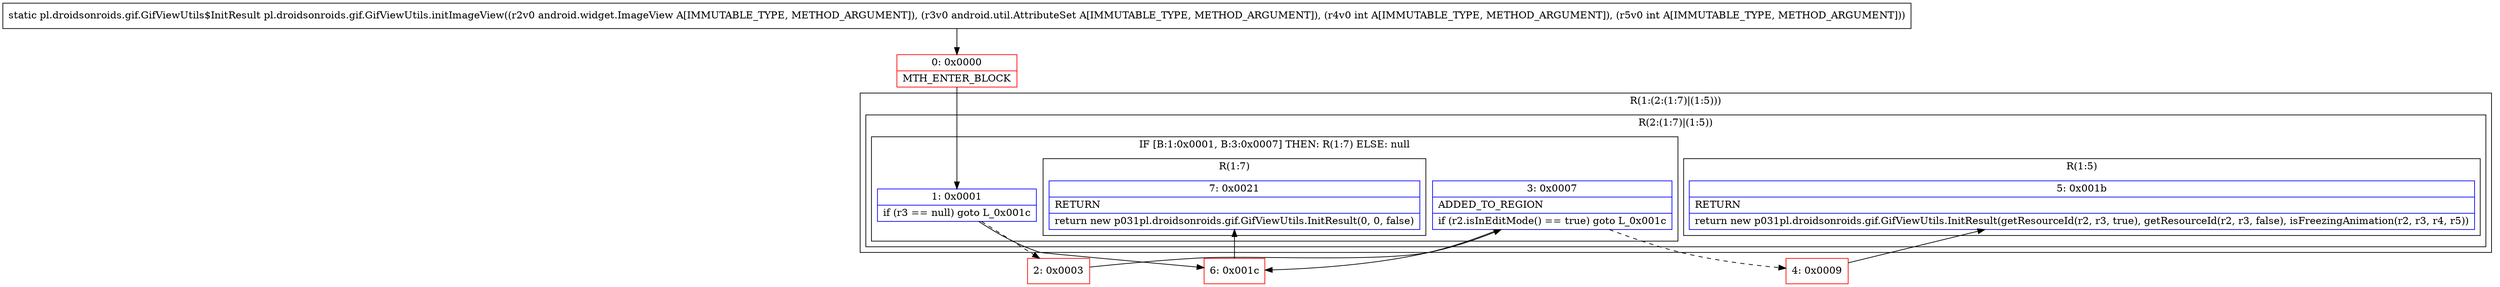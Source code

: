 digraph "CFG forpl.droidsonroids.gif.GifViewUtils.initImageView(Landroid\/widget\/ImageView;Landroid\/util\/AttributeSet;II)Lpl\/droidsonroids\/gif\/GifViewUtils$InitResult;" {
subgraph cluster_Region_401888604 {
label = "R(1:(2:(1:7)|(1:5)))";
node [shape=record,color=blue];
subgraph cluster_Region_1277116131 {
label = "R(2:(1:7)|(1:5))";
node [shape=record,color=blue];
subgraph cluster_IfRegion_1500023505 {
label = "IF [B:1:0x0001, B:3:0x0007] THEN: R(1:7) ELSE: null";
node [shape=record,color=blue];
Node_1 [shape=record,label="{1\:\ 0x0001|if (r3 == null) goto L_0x001c\l}"];
Node_3 [shape=record,label="{3\:\ 0x0007|ADDED_TO_REGION\l|if (r2.isInEditMode() == true) goto L_0x001c\l}"];
subgraph cluster_Region_1473063758 {
label = "R(1:7)";
node [shape=record,color=blue];
Node_7 [shape=record,label="{7\:\ 0x0021|RETURN\l|return new p031pl.droidsonroids.gif.GifViewUtils.InitResult(0, 0, false)\l}"];
}
}
subgraph cluster_Region_1655097950 {
label = "R(1:5)";
node [shape=record,color=blue];
Node_5 [shape=record,label="{5\:\ 0x001b|RETURN\l|return new p031pl.droidsonroids.gif.GifViewUtils.InitResult(getResourceId(r2, r3, true), getResourceId(r2, r3, false), isFreezingAnimation(r2, r3, r4, r5))\l}"];
}
}
}
Node_0 [shape=record,color=red,label="{0\:\ 0x0000|MTH_ENTER_BLOCK\l}"];
Node_2 [shape=record,color=red,label="{2\:\ 0x0003}"];
Node_4 [shape=record,color=red,label="{4\:\ 0x0009}"];
Node_6 [shape=record,color=red,label="{6\:\ 0x001c}"];
MethodNode[shape=record,label="{static pl.droidsonroids.gif.GifViewUtils$InitResult pl.droidsonroids.gif.GifViewUtils.initImageView((r2v0 android.widget.ImageView A[IMMUTABLE_TYPE, METHOD_ARGUMENT]), (r3v0 android.util.AttributeSet A[IMMUTABLE_TYPE, METHOD_ARGUMENT]), (r4v0 int A[IMMUTABLE_TYPE, METHOD_ARGUMENT]), (r5v0 int A[IMMUTABLE_TYPE, METHOD_ARGUMENT])) }"];
MethodNode -> Node_0;
Node_1 -> Node_2[style=dashed];
Node_1 -> Node_6;
Node_3 -> Node_4[style=dashed];
Node_3 -> Node_6;
Node_0 -> Node_1;
Node_2 -> Node_3;
Node_4 -> Node_5;
Node_6 -> Node_7;
}

